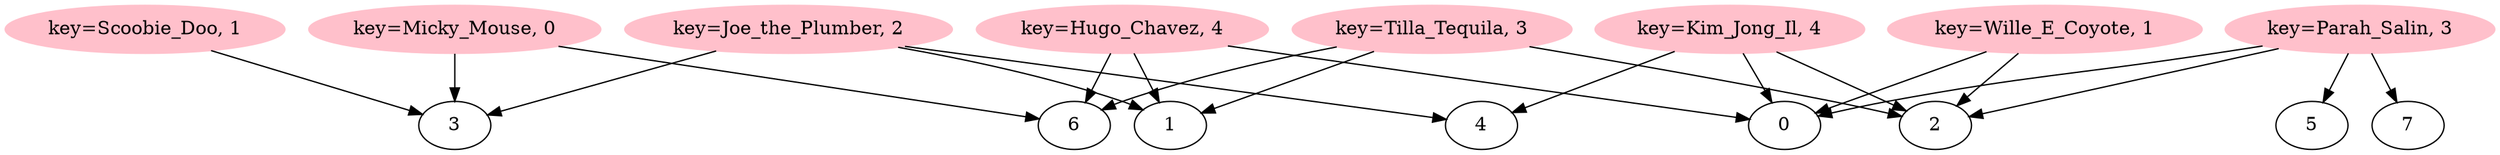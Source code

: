 digraph G {
// nodes
Micky_Mouse [color = pink, style = filled, label="key=Micky_Mouse, 0"];
Parah_Salin [color = pink, style = filled, label="key=Parah_Salin, 3"];
Joe_the_Plumber [color = pink, style = filled, label="key=Joe_the_Plumber, 2"];
Wille_E_Coyote [color = pink, style = filled, label="key=Wille_E_Coyote, 1"];
Tilla_Tequila [color = pink, style = filled, label="key=Tilla_Tequila, 3"];
Kim_Jong_Il [color = pink, style = filled, label="key=Kim_Jong_Il, 4"];
Scoobie_Doo [color = pink, style = filled, label="key=Scoobie_Doo, 1"];
Hugo_Chavez [color = pink, style = filled, label="key=Hugo_Chavez, 4"];
// edges
Micky_Mouse -> 3;
Micky_Mouse -> 6;
Parah_Salin -> 2;
Parah_Salin -> 0;
Parah_Salin -> 5;
Parah_Salin -> 7;
Joe_the_Plumber -> 1;
Joe_the_Plumber -> 3;
Joe_the_Plumber -> 4;
Wille_E_Coyote -> 0;
Wille_E_Coyote -> 2;
Tilla_Tequila -> 1;
Tilla_Tequila -> 2;
Tilla_Tequila -> 6;
Kim_Jong_Il -> 0;
Kim_Jong_Il -> 4;
Kim_Jong_Il -> 2;
Scoobie_Doo -> 3;
Hugo_Chavez -> 1;
Hugo_Chavez -> 0;
Hugo_Chavez -> 6;
}